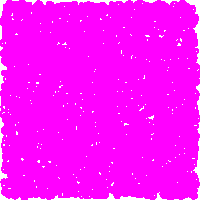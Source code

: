 size(0,100);
import math; 
import stats; 
 
currentpen=magenta; 
// A centered random number 
real crand() {return unitrand()*5;} 
 
real r1; 
pair pcenter; 
 
for(int i=0; i < 6000; ++i) { 
 
r1 = unitrand()/10; 
pcenter = ( crand(), crand()); 
Draw(circle(pcenter,r1)); 
} 
